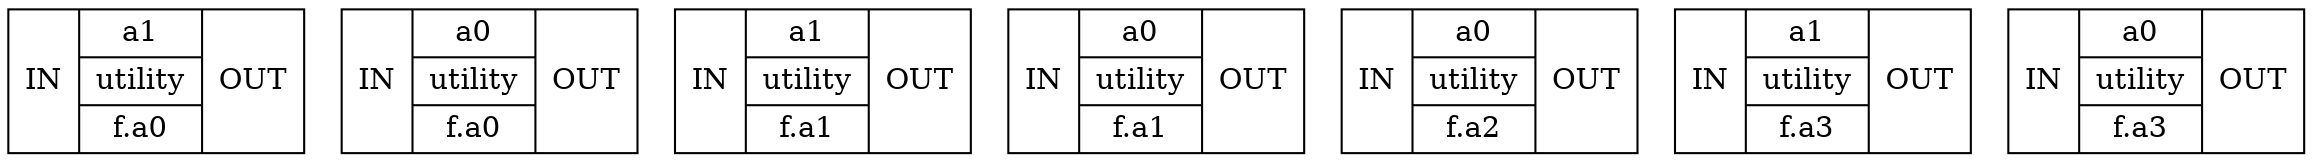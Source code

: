 digraph structs {
node [shape=record];
werkfa0a1 [label="{IN}|{ a1 | utility | f.a0 }|{OUT}"];
werkfa0a0 [label="{IN}|{ a0 | utility | f.a0 }|{OUT}"];
werkfa1a1 [label="{IN}|{ a1 | utility | f.a1 }|{OUT}"];
werkfa1a0 [label="{IN}|{ a0 | utility | f.a1 }|{OUT}"];
werkfa2a0 [label="{IN}|{ a0 | utility | f.a2 }|{OUT}"];
werkfa3a1 [label="{IN}|{ a1 | utility | f.a3 }|{OUT}"];
werkfa3a0 [label="{IN}|{ a0 | utility | f.a3 }|{OUT}"];
}
